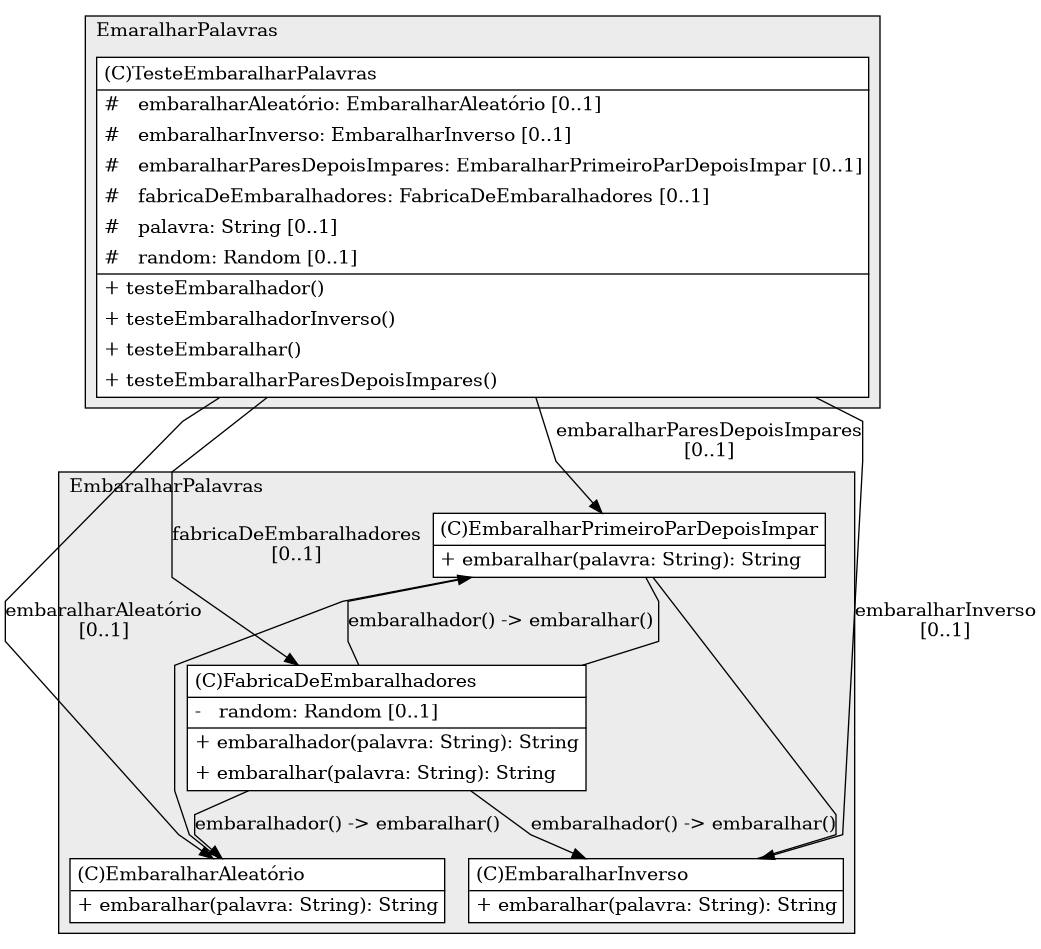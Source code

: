 @startuml

/' diagram meta data start
config=StructureConfiguration;
{
  "projectClassification": {
    "searchMode": "OpenProject", // OpenProject, AllProjects
    "includedProjects": "",
    "pathEndKeywords": "*.impl",
    "isClientPath": "",
    "isClientName": "",
    "isTestPath": "",
    "isTestName": "",
    "isMappingPath": "",
    "isMappingName": "",
    "isDataAccessPath": "",
    "isDataAccessName": "",
    "isDataStructurePath": "",
    "isDataStructureName": "",
    "isInterfaceStructuresPath": "",
    "isInterfaceStructuresName": "",
    "isEntryPointPath": "",
    "isEntryPointName": "",
    "treatFinalFieldsAsMandatory": false
  },
  "graphRestriction": {
    "classPackageExcludeFilter": "",
    "classPackageIncludeFilter": "",
    "classNameExcludeFilter": "",
    "classNameIncludeFilter": "",
    "methodNameExcludeFilter": "",
    "methodNameIncludeFilter": "",
    "removeByInheritance": "", // inheritance/annotation based filtering is done in a second step
    "removeByAnnotation": "",
    "removeByClassPackage": "", // cleanup the graph after inheritance/annotation based filtering is done
    "removeByClassName": "",
    "cutMappings": false,
    "cutEnum": true,
    "cutTests": true,
    "cutClient": true,
    "cutDataAccess": false,
    "cutInterfaceStructures": false,
    "cutDataStructures": false,
    "cutGetterAndSetter": true,
    "cutConstructors": true
  },
  "graphTraversal": {
    "forwardDepth": 6,
    "backwardDepth": 6,
    "classPackageExcludeFilter": "",
    "classPackageIncludeFilter": "",
    "classNameExcludeFilter": "",
    "classNameIncludeFilter": "",
    "methodNameExcludeFilter": "",
    "methodNameIncludeFilter": "",
    "hideMappings": false,
    "hideDataStructures": false,
    "hidePrivateMethods": true,
    "hideInterfaceCalls": true, // indirection: implementation -> interface (is hidden) -> implementation
    "onlyShowApplicationEntryPoints": false, // root node is included
    "useMethodCallsForStructureDiagram": "ForwardOnly" // ForwardOnly, BothDirections, No
  },
  "details": {
    "aggregation": "GroupByClass", // ByClass, GroupByClass, None
    "showClassGenericTypes": true,
    "showMethods": true,
    "showMethodParameterNames": true,
    "showMethodParameterTypes": true,
    "showMethodReturnType": true,
    "showPackageLevels": 2,
    "showDetailedClassStructure": true
  },
  "rootClass": "EmbaralharPalavras.EmbaralharPrimeiroParDepoisImpar",
  "extensionCallbackMethod": "" // qualified.class.name#methodName - signature: public static String method(String)
}
diagram meta data end '/



digraph g {
    rankdir="TB"
    splines=polyline
    

'nodes 
subgraph cluster_1067759703 { 
   	label=EmbaralharPalavras
	labeljust=l
	fillcolor="#ececec"
	style=filled
   
   EmbaralharAleatório1067759703[
	label=<<TABLE BORDER="1" CELLBORDER="0" CELLPADDING="4" CELLSPACING="0">
<TR><TD ALIGN="LEFT" >(C)EmbaralharAleatório</TD></TR>
<HR/>
<TR><TD ALIGN="LEFT" >+ embaralhar(palavra: String): String</TD></TR>
</TABLE>>
	style=filled
	margin=0
	shape=plaintext
	fillcolor="#FFFFFF"
];

EmbaralharInverso1067759703[
	label=<<TABLE BORDER="1" CELLBORDER="0" CELLPADDING="4" CELLSPACING="0">
<TR><TD ALIGN="LEFT" >(C)EmbaralharInverso</TD></TR>
<HR/>
<TR><TD ALIGN="LEFT" >+ embaralhar(palavra: String): String</TD></TR>
</TABLE>>
	style=filled
	margin=0
	shape=plaintext
	fillcolor="#FFFFFF"
];

EmbaralharPrimeiroParDepoisImpar1067759703[
	label=<<TABLE BORDER="1" CELLBORDER="0" CELLPADDING="4" CELLSPACING="0">
<TR><TD ALIGN="LEFT" >(C)EmbaralharPrimeiroParDepoisImpar</TD></TR>
<HR/>
<TR><TD ALIGN="LEFT" >+ embaralhar(palavra: String): String</TD></TR>
</TABLE>>
	style=filled
	margin=0
	shape=plaintext
	fillcolor="#FFFFFF"
];

FabricaDeEmbaralhadores1067759703[
	label=<<TABLE BORDER="1" CELLBORDER="0" CELLPADDING="4" CELLSPACING="0">
<TR><TD ALIGN="LEFT" >(C)FabricaDeEmbaralhadores</TD></TR>
<HR/>
<TR><TD ALIGN="LEFT" >-   random: Random [0..1]</TD></TR>
<HR/>
<TR><TD ALIGN="LEFT" >+ embaralhador(palavra: String): String</TD></TR>
<TR><TD ALIGN="LEFT" >+ embaralhar(palavra: String): String</TD></TR>
</TABLE>>
	style=filled
	margin=0
	shape=plaintext
	fillcolor="#FFFFFF"
];
} 

subgraph cluster_1527553641 { 
   	label=EmaralharPalavras
	labeljust=l
	fillcolor="#ececec"
	style=filled
   
   TesteEmbaralharPalavras1927468837[
	label=<<TABLE BORDER="1" CELLBORDER="0" CELLPADDING="4" CELLSPACING="0">
<TR><TD ALIGN="LEFT" >(C)TesteEmbaralharPalavras</TD></TR>
<HR/>
<TR><TD ALIGN="LEFT" >#   embaralharAleatório: EmbaralharAleatório [0..1]</TD></TR>
<TR><TD ALIGN="LEFT" >#   embaralharInverso: EmbaralharInverso [0..1]</TD></TR>
<TR><TD ALIGN="LEFT" >#   embaralharParesDepoisImpares: EmbaralharPrimeiroParDepoisImpar [0..1]</TD></TR>
<TR><TD ALIGN="LEFT" >#   fabricaDeEmbaralhadores: FabricaDeEmbaralhadores [0..1]</TD></TR>
<TR><TD ALIGN="LEFT" >#   palavra: String [0..1]</TD></TR>
<TR><TD ALIGN="LEFT" >#   random: Random [0..1]</TD></TR>
<HR/>
<TR><TD ALIGN="LEFT" >+ testeEmbaralhador()</TD></TR>
<TR><TD ALIGN="LEFT" >+ testeEmbaralhadorInverso()</TD></TR>
<TR><TD ALIGN="LEFT" >+ testeEmbaralhar()</TD></TR>
<TR><TD ALIGN="LEFT" >+ testeEmbaralharParesDepoisImpares()</TD></TR>
</TABLE>>
	style=filled
	margin=0
	shape=plaintext
	fillcolor="#FFFFFF"
];
} 

'edges    
EmbaralharPrimeiroParDepoisImpar1067759703 -> EmbaralharAleatório1067759703[arrowhead=none];
EmbaralharPrimeiroParDepoisImpar1067759703 -> EmbaralharInverso1067759703[arrowhead=none];
EmbaralharPrimeiroParDepoisImpar1067759703 -> FabricaDeEmbaralhadores1067759703[arrowhead=none];
FabricaDeEmbaralhadores1067759703 -> EmbaralharAleatório1067759703[label="embaralhador() -> embaralhar()"];
FabricaDeEmbaralhadores1067759703 -> EmbaralharInverso1067759703[label="embaralhador() -> embaralhar()"];
FabricaDeEmbaralhadores1067759703 -> EmbaralharPrimeiroParDepoisImpar1067759703[label="embaralhador() -> embaralhar()"];
TesteEmbaralharPalavras1927468837 -> EmbaralharAleatório1067759703[label="embaralharAleatório
[0..1]"];
TesteEmbaralharPalavras1927468837 -> EmbaralharInverso1067759703[label="embaralharInverso
[0..1]"];
TesteEmbaralharPalavras1927468837 -> EmbaralharPrimeiroParDepoisImpar1067759703[label="embaralharParesDepoisImpares
[0..1]"];
TesteEmbaralharPalavras1927468837 -> FabricaDeEmbaralhadores1067759703[label="fabricaDeEmbaralhadores
[0..1]"];
    
}
@enduml